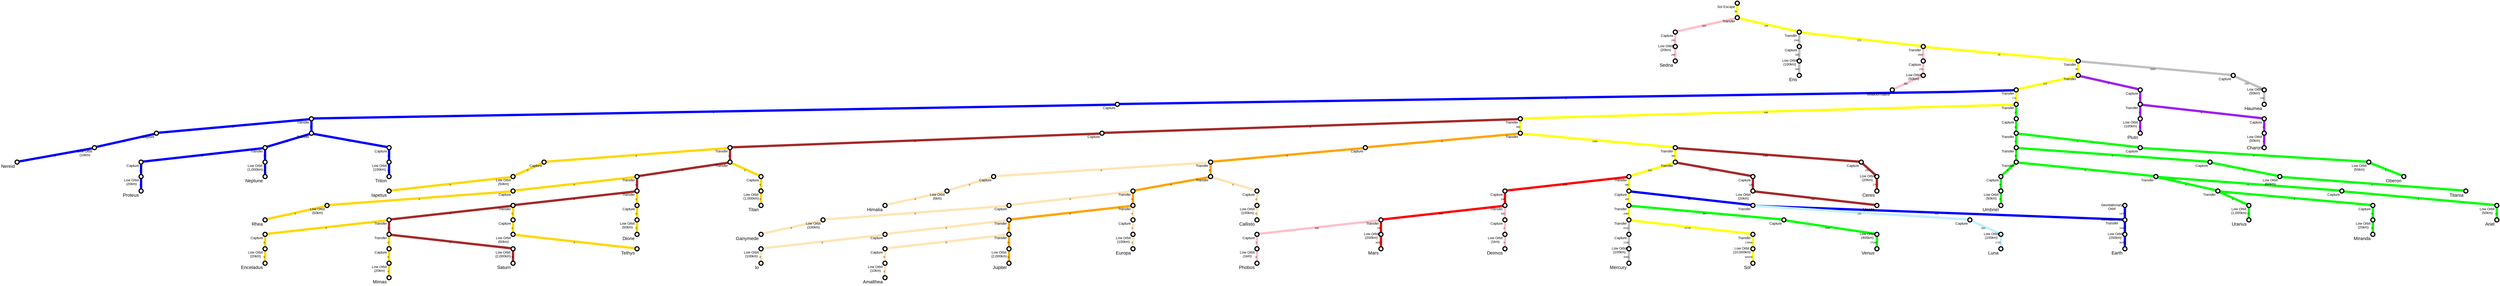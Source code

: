 // nice render with:
// twopi sol-dv-map.dot -Tpng >out.png
// neato is also nice

// TO DO:
// 1. plug in numbers to black lines (except Luna)

strict graph {
	rankdir=BT
	outputorder=edgesfirst
	nodesep=5.75
	splines=polyline
	fontname=Arial
	node[shape=circle, width=0.2, fixedsize=true, label="", style="setlinewidth(4)", forcelabels=true, fontsize=12, fontname=Arial]
	edge[style="setlinewidth(8)", fontsize=8, fontname=Arial, weight=100]

	Sol[xlabel="Sol", fontsize=16]
	SolLO[xlabel="Low Orbit\n(10,000km)"]
	SolTx[xlabel="Transfer"]
	SolCap[xlabel="Sol Escape"]

	Mercury[xlabel="Mercury", fontsize=16]
	MercuryLO[xlabel="Low Orbit\n(100km)"]
	MercuryCap[xlabel="Capture"]
	MercuryTx[xlabel="Transfer"]

	Venus[xlabel="Venus", fontsize=16]
	VenusLO[xlabel="Low Orbit\n(400km)"]
	VenusCap[xlabel="Capture"]
	VenusTx[xlabel="Transfer"]

	Earth[xlabel="Earth", fontsize=16]
	EarthLO[xlabel="Low Orbit\n(250km)"]
	EarthCap[xlabel="Capture"]
	GeoTx[xlabel="Geostationary\nTransfer"]
	GeoOrbit[xlabel="Geostationary\nOrbit"]

	Luna[xlabel="Luna", fontsize=16]
	LunaLO[xlabel="Low Orbit\n(100km)"]
	LunaCap[xlabel="Capture"]
	LunaTx[xlabel="Transfer"]

	Mars[xlabel="Mars", fontsize=16]
	MarsLO[xlabel="Low Orbit\n(200km)"]
	PhobosTx[xlabel="Transfer"]
	DeimosTx[xlabel="Transfer"]
	MarsCap[xlabel="Capture"]
	MarsTx[xlabel="Transfer"]

	Phobos[xlabel="Phobos", fontsize=16]
	PhobosLO[xlabel="Low Orbit\n(1km)"]
	PhobosCap[xlabel="Capture"]

	Deimos[xlabel="Deimos", fontsize=16]
	DeimosLO[xlabel="Low Orbit\n(1km)"]
	DeimosCap[xlabel="Capture"]

        Vesta[xlabel="Vesta", fontsize=16]
        VestaLO[xlabel="Low Orbit\n(20km)"]
        VestaCap[xlabel="Capture"]
        VestaTx[xlabel="Transfer"]

        Ceres[xlabel="Ceres", fontsize=16]
        CeresLO[xlabel="Low Orbit\n(20km)"]
        CeresCap[xlabel="Capture"]
        CeresTx[xlabel="Transfer"]

        Jupiter[xlabel="Jupiter", fontsize=16]
        JupiterLO[xlabel="Low Orbit\n(2,000km)"]
        JupiterCap[xlabel="Capture"]
        JupiterTx[xlabel="Transfer"]

	Amalthea[xlabel="Amalthea", fontsize=16]
	AmaltheaLO[xlabel="Low Orbit\n(10km)"]
	AmaltheaCap[xlabel="Capture"]
	AmaltheaTx[xlabel="Transfer"]

	Io[xlabel="Io", fontsize=16]
	IoLO[xlabel="Low Orbit\n(100km)"]
	IoCap[xlabel="Capture"]
	IoTx[xlabel="Transfer"]

	Europa[xlabel="Europa", fontsize=16]
	EuropaLO[xlabel="Low Orbit\n(100km)"]
	EuropaCap[xlabel="Capture"]
	EuropaTx[xlabel="Transfer"]

	Ganymede[xlabel="Ganymede", fontsize=16]
	GanymedeLO[xlabel="Low Orbit\n(100km)"]
	GanymedeCap[xlabel="Capture"]
	GanymedeTx[xlabel="Transfer"]

	Callisto[xlabel="Callisto", fontsize=16]
	CallistoLO[xlabel="Low Orbit\n(100km)"]
	CallistoCap[xlabel="Capture"]
	CallistoTx[xlabel="Transfer"]

	Himalia[xlabel="Himalia", fontsize=16]
	HimaliaLO[xlabel="Low Orbit\n(5km)"]
	HimaliaCap[xlabel="Capture"]
	HimaliaTx[xlabel="Transfer"]

        Saturn[xlabel="Saturn", fontsize=16]
        SaturnLO[xlabel="Low Orbit\n(2,000km)"]
        SaturnCap[xlabel="Capture"]
        SaturnTx[xlabel="Transfer"]

	Mimas[xlabel="Mimas", fontsize=16]
	MimasLO[xlabel="Low Orbit\n(20km)"]
	MimasCap[xlabel="Capture"]
	MimasTx[xlabel="Transfer"]

	Enceladus[xlabel="Enceladus", fontsize=16]
	EnceladusLO[xlabel="Low Orbit\n(20km)"]
	EnceladusCap[xlabel="Capture"]
	EnceladusTx[xlabel="Transfer"]

	Tethys[xlabel="Tethys", fontsize=16]
	TethysLO[xlabel="Low Orbit\n(50km)"]
	TethysCap[xlabel="Capture"]
	TethysTx[xlabel="Transfer"]

	Dione[xlabel="Dione", fontsize=16]
	DioneLO[xlabel="Low Orbit\n(50km)"]
	DioneCap[xlabel="Capture"]
	DioneTx[xlabel="Transfer"]

	Rhea[xlabel="Rhea", fontsize=16]
	RheaLO[xlabel="Low Orbit\n(50km)"]
	RheaCap[xlabel="Capture"]
	RheaTx[xlabel="Transfer"]

	Titan[xlabel="Titan", fontsize=16]
	TitanLO[xlabel="Low Orbit\n(1,000km)"]
	TitanCap[xlabel="Capture"]
	TitanTx[xlabel="Transfer"]

	Iapetus[xlabel="Iapetus", fontsize=16]
	IapetusLO[xlabel="Low Orbit\n(50km)"]
	IapetusCap[xlabel="Capture"]
	IapetusTx[xlabel="Transfer"]

        Uranus[xlabel="Uranus", fontsize=16]
        UranusLO[xlabel="Low Orbit\n(1,000km)"]
        UranusCap[xlabel="Capture"]
        UranusTx[xlabel="Transfer"]

	Miranda[xlabel="Miranda", fontsize=16]
	MirandaLO[xlabel="Low Orbit\n(20km)"]
	MirandaCap[xlabel="Capture"]
	MirandaTx[xlabel="Transfer"]

	Ariel[xlabel="Ariel", fontsize=16]
	ArielLO[xlabel="Low Orbit\n(50km)"]
	ArielCap[xlabel="Capture"]
	ArielTx[xlabel="Transfer"]

	Umbriel[xlabel="Umbriel", fontsize=16]
	UmbrielLO[xlabel="Low Orbit\n(50km)"]
	UmbrielCap[xlabel="Capture"]
	UmbrielTx[xlabel="Transfer"]

	Titania[xlabel="Titania", fontsize=16]
	TitaniaLO[xlabel="Low Orbit\n(50km)"]
	TitaniaCap[xlabel="Capture"]
	TitaniaTx[xlabel="Transfer"]

	Oberon[xlabel="Oberon", fontsize=16]
	OberonLO[xlabel="Low Orbit\n(50km)"]
	OberonCap[xlabel="Capture"]
	OberonTx[xlabel="Transfer"]

        Neptune[xlabel="Neptune", fontsize=16]
        NeptuneLO[xlabel="Low Orbit\n(1,000km)"]
        NeptuneCap[xlabel="Capture"]
        NeptuneTx[xlabel="Transfer"]

	Proteus[xlabel="Proteus", fontsize=16]
	ProteusLO[xlabel="Low Orbit\n(20km)"]
	ProteusCap[xlabel="Capture"]
	ProteusTx[xlabel="Transfer"]

	Triton[xlabel="Triton", fontsize=16]
	TritonLO[xlabel="Low Orbit\n(100km)"]
	TritonCap[xlabel="Capture"]
	TritonTx[xlabel="Transfer"]

	Nereid[xlabel="Nereid", fontsize=16]
	NereidLO[xlabel="Low Orbit\n(10km)"]
	NereidCap[xlabel="Capture"]
	NereidTx[xlabel="Transfer"]

        Pluto[xlabel="Pluto", fontsize=16]
        PlutoLO[xlabel="Low Orbit\n(100km)"]
	CharonTx[xlabel="Transfer"]
        PlutoCap[xlabel="Capture"]
        PlutoTx[xlabel="Transfer"]

	Charon[xlabel="Charon", fontsize=16]
	CharonLO[xlabel="Low Orbit\n(50km)"]
	CharonCap[xlabel="Capture"]

        Haumea[xlabel="Haumea", fontsize=16]
        HaumeaLO[xlabel="Low Orbit\n(50km)"]
        HaumeaCap[xlabel="Capture"]
        HaumeaTx[xlabel="Transfer"]

        Makemake[xlabel="Makemake", fontsize=16]
        MakemakeLO[xlabel="Low Orbit\n(50km)"]
        MakemakeCap[xlabel="Capture"]
        MakemakeTx[xlabel="Transfer"]

        Eris[xlabel="Eris", fontsize=16]
        ErisLO[xlabel="Low Orbit\n(100km)"]
        ErisCap[xlabel="Capture"]
        ErisTx[xlabel="Transfer"]

        Sedna[xlabel="Sedna", fontsize=16]
        SednaLO[xlabel="Low Orbit\n(20km)"]
        SednaCap[xlabel="Capture"]
        SednaTx[xlabel="Transfer"]

	Sol--SolLO[xlabel="440000", color="yellow"]
	SolLO--SolTx[xlabel="178000", color="yellow"]

	Mercury--MercuryLO[xlabel="3060", color="grey"]
	MercuryLO--MercuryCap[xlabel="1220", color="grey"]
	MercuryCap--MercuryTx[xlabel="6310", color="grey"]

	Venus--VenusLO[xlabel="27000", color="green"]
	VenusLO--VenusCap[xlabel="2940", color="green"]
	VenusCap--VenusTx[xlabel="360", color="green"]

	Earth--EarthLO[xlabel="9000", color="blue"]
	EarthLO--GeoTx[xlabel="2440", color="blue"]
	GeoTx--LunaTx[xlabel="680", color="blue"]
	LunaTx--EarthCap[xlabel="90", color="blue"]
	GeoTx--GeoOrbit[xlabel="1470", color="blue"]

	Luna--LunaLO[xlabel="1720", color="lightblue1"]
	LunaLO--LunaCap[xlabel="680", color="lightblue1"]
	LunaCap--LunaTx[xlabel="140", color="lightblue1"]

	Mars--MarsLO[xlabel="3600", color="red"]
	MarsLO--PhobosTx[xlabel="700", color="red"]
	PhobosTx--DeimosTx[xlabel="400", color="red"]
	DeimosTx--MarsCap[xlabel="340", color="red"]
	MarsCap--MarsTx[xlabel="670", color="red"]

	Phobos--PhobosLO[xlabel="6", color="pink"]
	PhobosLO--PhobosCap[xlabel="3", color="pink"]
	PhobosCap--PhobosTx[xlabel="540", color="pink"]

	Deimos--DeimosLO[xlabel="4", color="pink"]
	DeimosLO--DeimosCap[xlabel="2", color="pink"]
	DeimosCap--DeimosTx[xlabel="650", color="pink"]

	Vesta--VestaLO[xlabel="160", color="brown"]
	VestaLO--VestaCap[xlabel="100", color="brown"]
	VestaCap--VestaTx[xlabel="4110", color="brown"]

	Ceres--CeresLO[xlabel="270", color="brown"]
	CeresLO--CeresCap[xlabel="150", color="brown"]
	CeresCap--CeresTx[xlabel="4390", color="brown"]

	Jupiter--JupiterLO[xlabel="0", color="orange"]
	JupiterLO--AmaltheaTx[xlabel="0", color="orange"]
	AmaltheaTx--IoTx[xlabel="0", color="orange"]
	IoTx--EuropaTx[xlabel="0", color="orange"]
	EuropaTx--GanymedeTx[xlabel="0", color="orange"]
	GanymedeTx--CallistoTx[xlabel="0", color="orange"]
	CallistoTx--HimaliaTx[xlabel="0", color="orange"]
	HimaliaTx--JupiterCap[xlabel="0", color="orange"]
	JupiterCap--JupiterTx[xlabel="0", color="orange"]

	Amalthea--AmaltheaLO[xlabel="0", color="moccasin"]
	AmaltheaLO--AmaltheaCap[xlabel="0", color="moccasin"]
	AmaltheaCap--AmaltheaTx[xlabel="0", color="moccasin"]

	Io--IoLO[xlabel="0", color="moccasin"]
	IoLO--IoCap[xlabel="0", color="moccasin"]
	IoCap--IoTx[xlabel="0", color="moccasin"]

	Europa--EuropaLO[xlabel="0", color="moccasin"]
	EuropaLO--EuropaCap[xlabel="0", color="moccasin"]
	EuropaCap--EuropaTx[xlabel="0", color="moccasin"]

	Ganymede--GanymedeLO[xlabel="0", color="moccasin"]
	GanymedeLO--GanymedeCap[xlabel="0", color="moccasin"]
	GanymedeCap--GanymedeTx[xlabel="0", color="moccasin"]

	Callisto--CallistoLO[xlabel="0", color="moccasin"]
	CallistoLO--CallistoCap[xlabel="0", color="moccasin"]
	CallistoCap--CallistoTx[xlabel="0", color="moccasin"]

	Himalia--HimaliaLO[xlabel="0", color="moccasin"]
	HimaliaLO--HimaliaCap[xlabel="0", color="moccasin"]
	HimaliaCap--HimaliaTx[xlabel="0", color="moccasin"]

	Saturn--SaturnLO[xlabel="0", color="brown"]
	SaturnLO--MimasTx[xlabel="0", color="brown"]
	MimasTx--EnceladusTx[xlabel="0", color="brown"]
	EnceladusTx--TethysTx[xlabel="0", color="brown"]
	TethysTx--DioneTx[xlabel="0", color="brown"]
	DioneTx--RheaTx[xlabel="0", color="brown"]
	RheaTx--TitanTx[xlabel="0", color="brown"]
	TitanTx--IapetusTx[xlabel="0", color="brown"]
	IapetusTx--SaturnCap[xlabel="0", color="brown"]
	SaturnCap--SaturnTx[xlabel="0", color="brown"]

	Mimas--MimasLO[xlabel="0", color="gold"]
	MimasLO--MimasCap[xlabel="0", color="gold"]
	MimasCap--MimasTx[xlabel="0", color="gold"]

	Enceladus--EnceladusLO[xlabel="0", color="gold"]
	EnceladusLO--EnceladusCap[xlabel="0", color="gold"]
	EnceladusCap--EnceladusTx[xlabel="0", color="gold"]

	Tethys--TethysLO[xlabel="0", color="gold"]
	TethysLO--TethysCap[xlabel="0", color="gold"]
	TethysCap--TethysTx[xlabel="0", color="gold"]

	Dione--DioneLO[xlabel="0", color="gold"]
	DioneLO--DioneCap[xlabel="0", color="gold"]
	DioneCap--DioneTx[xlabel="0", color="gold"]

	Rhea--RheaLO[xlabel="0", color="gold"]
	RheaLO--RheaCap[xlabel="0", color="gold"]
	RheaCap--RheaTx[xlabel="0", color="gold"]

	Titan--TitanLO[xlabel="0", color="gold"]
	TitanLO--TitanCap[xlabel="0", color="gold"]
	TitanCap--TitanTx[xlabel="0", color="gold"]

	Iapetus--IapetusLO[xlabel="0", color="gold"]
	IapetusLO--IapetusCap[xlabel="0", color="gold"]
	IapetusCap--IapetusTx[xlabel="0", color="gold"]

	Uranus--UranusLO[xlabel="0", color="green"]
	UranusLO--MirandaTx[xlabel="0", color="green"]
	MirandaTx--ArielTx[xlabel="0", color="green"]
	ArielTx--UmbrielTx[xlabel="0", color="green"]
	UmbrielTx--TitaniaTx[xlabel="0", color="green"]
	TitaniaTx--OberonTx[xlabel="0", color="green"]
	OberonTx--UranusCap[xlabel="0", color="green"]
	UranusCap--UranusTx[xlabel="0", color="green"]

	Miranda--MirandaLO[xlabel="0", color="green"]
	MirandaLO--MirandaCap[xlabel="0", color="green"]
	MirandaCap--MirandaTx[xlabel="0", color="green"]

	Ariel--ArielLO[xlabel="0", color="green"]
	ArielLO--ArielCap[xlabel="0", color="green"]
	ArielCap--ArielTx[xlabel="0", color="green"]

	Umbriel--UmbrielLO[xlabel="0", color="green"]
	UmbrielLO--UmbrielCap[xlabel="0", color="green"]
	UmbrielCap--UmbrielTx[xlabel="0", color="green"]

	Titania--TitaniaLO[xlabel="0", color="green"]
	TitaniaLO--TitaniaCap[xlabel="0", color="green"]
	TitaniaCap--TitaniaTx[xlabel="0", color="green"]

	Oberon--OberonLO[xlabel="0", color="green"]
	OberonLO--OberonCap[xlabel="0", color="green"]
	OberonCap--OberonTx[xlabel="0", color="green"]

	Neptune--NeptuneLO[xlabel="0", color="blue"]
	NeptuneLO--ProteusTx[xlabel="0", color="blue"]
	ProteusTx--TritonTx[xlabel="0", color="blue"]
	TritonTx--NereidTx[xlabel="0", color="blue"]
	NereidTx--NeptuneCap[xlabel="0", color="blue"]
	NeptuneCap--NeptuneTx[xlabel="0", color="blue"]

	Proteus--ProteusLO[xlabel="0", color="blue"]
	ProteusLO--ProteusCap[xlabel="0", color="blue"]
	ProteusCap--ProteusTx[xlabel="0", color="blue"]

	Triton--TritonLO[xlabel="0", color="blue"]
	TritonLO--TritonCap[xlabel="0", color="blue"]
	TritonCap--TritonTx[xlabel="0", color="blue"]

	Nereid--NereidLO[xlabel="0", color="blue"]
	NereidLO--NereidCap[xlabel="0", color="blue"]
	NereidCap--NereidTx[xlabel="0", color="blue"]

	Pluto--PlutoLO[xlabel="0", color="purple"]
	PlutoLO--CharonTx[xlabel="0", color="purple"]
	CharonTx--PlutoCap[xlabel="0", color="purple"]
	PlutoCap--PlutoTx[xlabel="0", color="purple"]

	Charon--CharonLO[xlabel="0", color="purple"]
	CharonLO--CharonCap[xlabel="0", color="purple"]
	CharonCap--CharonTx[xlabel="0", color="purple"]

	Haumea--HaumeaLO[xlabel="100", color="grey"]
	HaumeaLO--HaumeaCap[xlabel="210", color="grey"]
	HaumeaCap--HaumeaTx[xlabel="2920", color="grey"]

	Makemake--MakemakeLO[xlabel="360", color="pink"]
	MakemakeLO--MakemakeCap[xlabel="210", color="pink"]
	MakemakeCap--MakemakeTx[xlabel="2860", color="pink"]

	Eris--ErisLO[xlabel="940", color="grey"]
	ErisLO--ErisCap[xlabel="390", color="grey"]
	ErisCap--ErisTx[xlabel="1960", color="grey"]

	Sedna--SednaLO[xlabel="290", color="pink"]
	SednaLO--SednaCap[xlabel="150", color="pink"]
	SednaCap--SednaTx[xlabel="820", color="pink"]

	SolTx--MercuryTx[xlabel="15740", color="yellow"]
	MercuryTx--VenusTx[xlabel="2060", color="yellow"]
	VenusTx--EarthCap[xlabel="280", color="yellow"]
	EarthCap--MarsTx[xlabel="390", color="yellow"]
	MarsTx--VestaTx[xlabel="920", color="yellow"]
	VestaTx--CeresTx[xlabel="380", color="yellow"]
	CeresTx--JupiterTx[xlabel="1400", color="yellow"]
	JupiterTx--SaturnTx[xlabel="990", color="yellow"]
	SaturnTx--UranusTx[xlabel="690", color="yellow"]
	UranusTx--NeptuneTx[xlabel="270", color="yellow"]
	NeptuneTx--PlutoTx[xlabel="110", color="yellow"]
	PlutoTx--HaumeaTx[xlabel="30", color="yellow"]
	HaumeaTx--MakemakeTx[xlabel="20", color="yellow"]
	MakemakeTx--ErisTx[xlabel="110", color="yellow"]
	ErisTx--SednaTx[xlabel="200", color="yellow"]
	SednaTx--SolCap[xlabel="30", color="yellow"]
}

